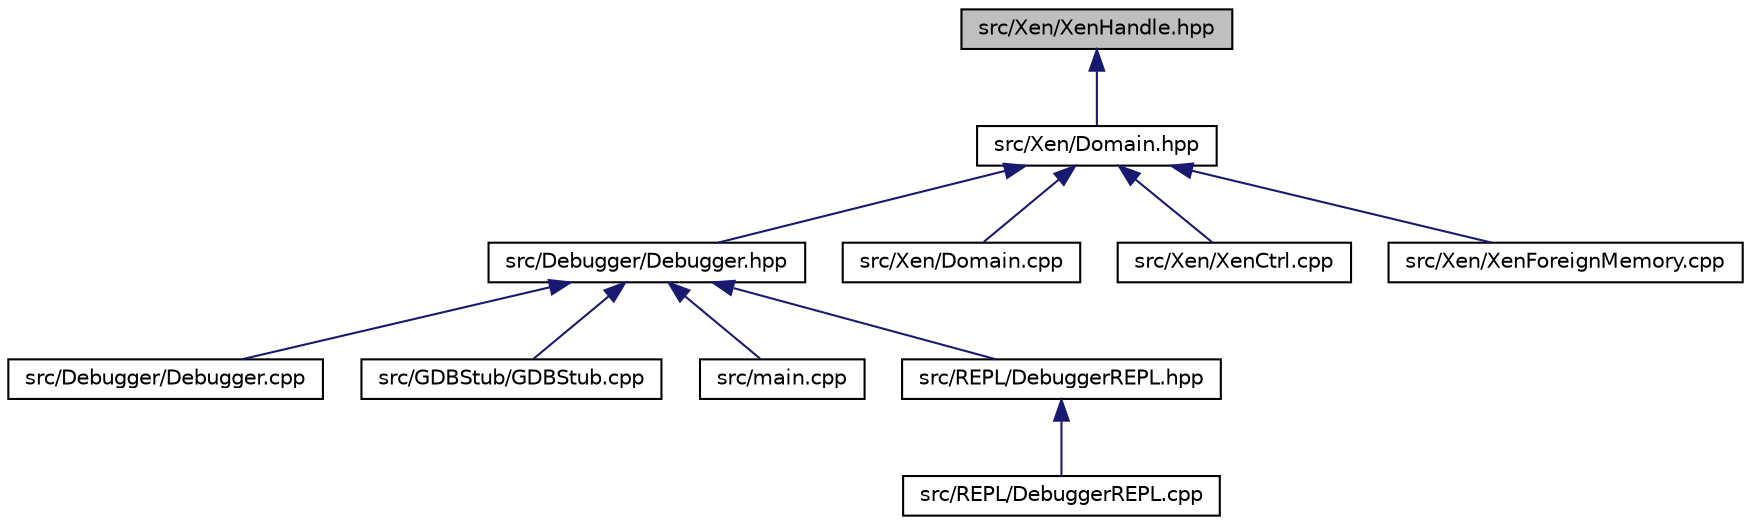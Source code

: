 digraph "src/Xen/XenHandle.hpp"
{
  edge [fontname="Helvetica",fontsize="10",labelfontname="Helvetica",labelfontsize="10"];
  node [fontname="Helvetica",fontsize="10",shape=record];
  Node37 [label="src/Xen/XenHandle.hpp",height=0.2,width=0.4,color="black", fillcolor="grey75", style="filled", fontcolor="black"];
  Node37 -> Node38 [dir="back",color="midnightblue",fontsize="10",style="solid"];
  Node38 [label="src/Xen/Domain.hpp",height=0.2,width=0.4,color="black", fillcolor="white", style="filled",URL="$_domain_8hpp.html"];
  Node38 -> Node39 [dir="back",color="midnightblue",fontsize="10",style="solid"];
  Node39 [label="src/Debugger/Debugger.hpp",height=0.2,width=0.4,color="black", fillcolor="white", style="filled",URL="$_debugger_8hpp.html"];
  Node39 -> Node40 [dir="back",color="midnightblue",fontsize="10",style="solid"];
  Node40 [label="src/Debugger/Debugger.cpp",height=0.2,width=0.4,color="black", fillcolor="white", style="filled",URL="$_debugger_8cpp.html"];
  Node39 -> Node41 [dir="back",color="midnightblue",fontsize="10",style="solid"];
  Node41 [label="src/GDBStub/GDBStub.cpp",height=0.2,width=0.4,color="black", fillcolor="white", style="filled",URL="$_g_d_b_stub_8cpp.html"];
  Node39 -> Node42 [dir="back",color="midnightblue",fontsize="10",style="solid"];
  Node42 [label="src/main.cpp",height=0.2,width=0.4,color="black", fillcolor="white", style="filled",URL="$main_8cpp.html"];
  Node39 -> Node43 [dir="back",color="midnightblue",fontsize="10",style="solid"];
  Node43 [label="src/REPL/DebuggerREPL.hpp",height=0.2,width=0.4,color="black", fillcolor="white", style="filled",URL="$_debugger_r_e_p_l_8hpp.html"];
  Node43 -> Node44 [dir="back",color="midnightblue",fontsize="10",style="solid"];
  Node44 [label="src/REPL/DebuggerREPL.cpp",height=0.2,width=0.4,color="black", fillcolor="white", style="filled",URL="$_debugger_r_e_p_l_8cpp.html"];
  Node38 -> Node45 [dir="back",color="midnightblue",fontsize="10",style="solid"];
  Node45 [label="src/Xen/Domain.cpp",height=0.2,width=0.4,color="black", fillcolor="white", style="filled",URL="$_domain_8cpp.html"];
  Node38 -> Node46 [dir="back",color="midnightblue",fontsize="10",style="solid"];
  Node46 [label="src/Xen/XenCtrl.cpp",height=0.2,width=0.4,color="black", fillcolor="white", style="filled",URL="$_xen_ctrl_8cpp.html"];
  Node38 -> Node47 [dir="back",color="midnightblue",fontsize="10",style="solid"];
  Node47 [label="src/Xen/XenForeignMemory.cpp",height=0.2,width=0.4,color="black", fillcolor="white", style="filled",URL="$_xen_foreign_memory_8cpp.html"];
}
